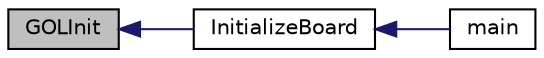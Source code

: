 digraph "GOLInit"
{
  edge [fontname="Helvetica",fontsize="10",labelfontname="Helvetica",labelfontsize="10"];
  node [fontname="Helvetica",fontsize="10",shape=record];
  rankdir="LR";
  Node1 [label="GOLInit",height=0.2,width=0.4,color="black", fillcolor="grey75", style="filled", fontcolor="black"];
  Node1 -> Node2 [dir="back",color="midnightblue",fontsize="10",style="solid",fontname="Helvetica"];
  Node2 [label="InitializeBoard",height=0.2,width=0.4,color="black", fillcolor="white", style="filled",URL="$_graphics_2_g_d_d_2_default___template_2_main_8c.html#a9d407cc5d1f74ec0206881c1562d8af5"];
  Node2 -> Node3 [dir="back",color="midnightblue",fontsize="10",style="solid",fontname="Helvetica"];
  Node3 [label="main",height=0.2,width=0.4,color="black", fillcolor="white", style="filled",URL="$_graphics_2_g_d_d_2_default___template_2_main_8c.html#a840291bc02cba5474a4cb46a9b9566fe"];
}
